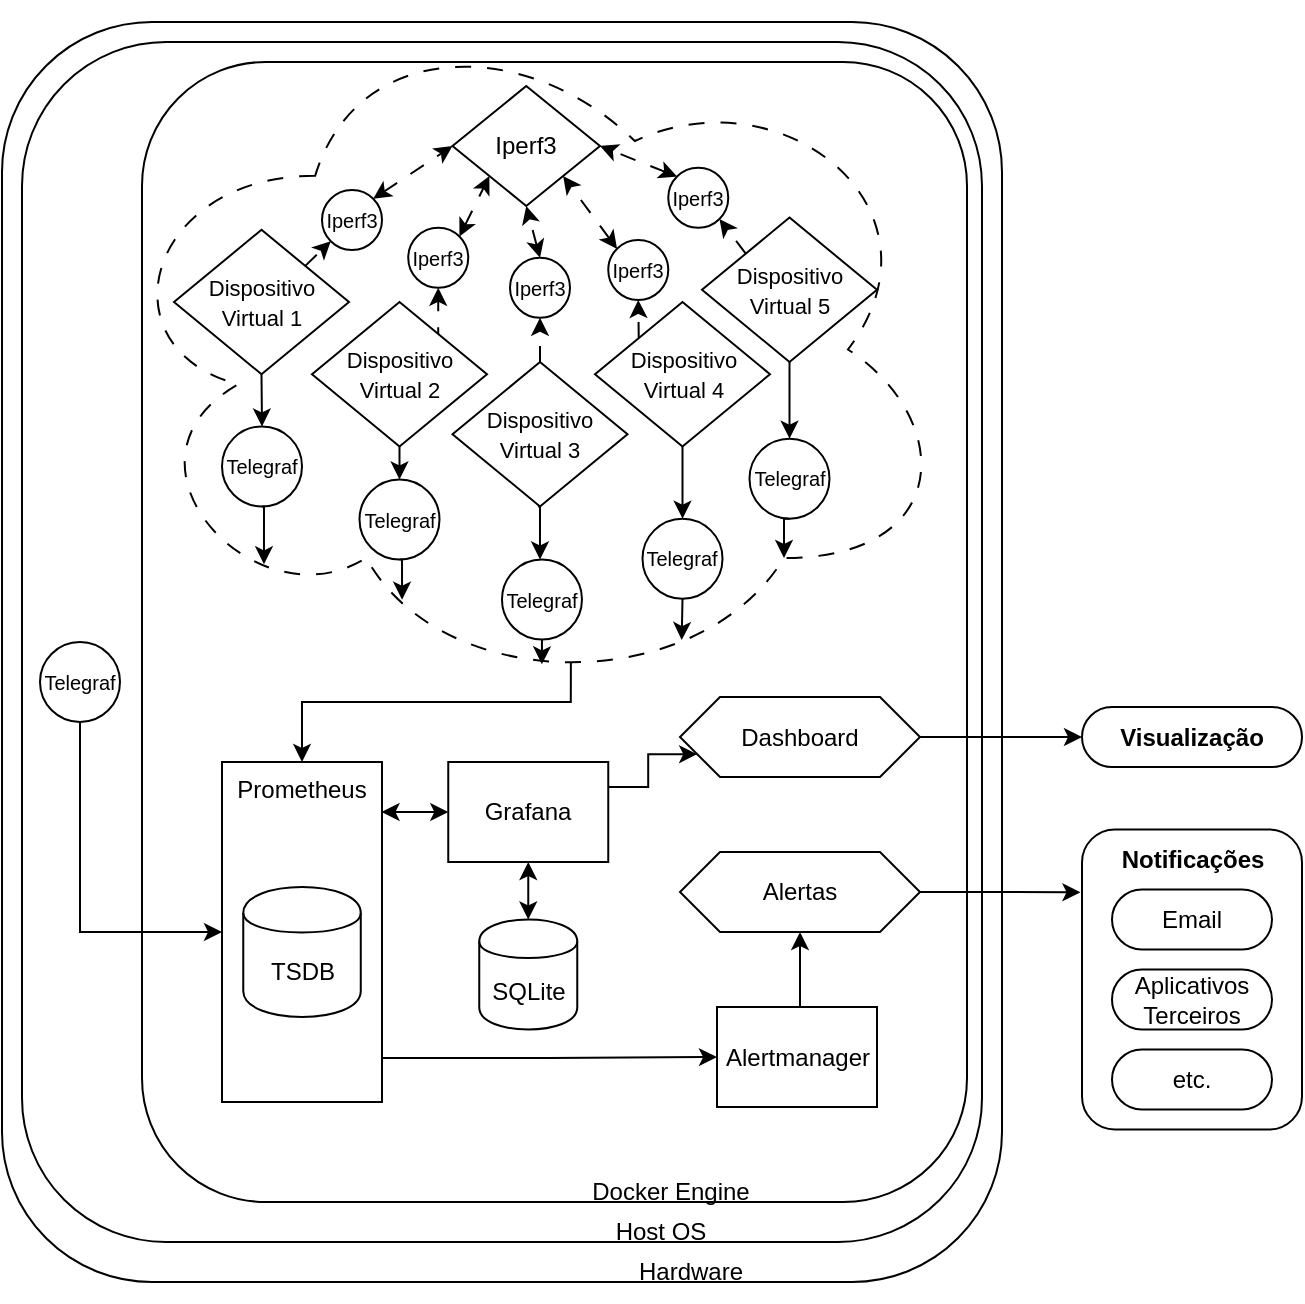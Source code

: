 <mxfile version="28.1.0">
  <diagram name="Page-1" id="xIOkTCL3K24IWR9tix57">
    <mxGraphModel dx="542" dy="482" grid="1" gridSize="10" guides="1" tooltips="1" connect="1" arrows="1" fold="1" page="1" pageScale="1" pageWidth="827" pageHeight="1169" math="0" shadow="0">
      <root>
        <mxCell id="0" />
        <mxCell id="1" style="" parent="0" />
        <mxCell id="3SZMAM52sG9_Gdmyh299-129" value="" style="rounded=1;whiteSpace=wrap;html=1;shadow=0;treeFolding=0;treeMoving=0;fixDash=0;collapsible=0;recursiveResize=1;expand=1;backgroundOutline=0;movableLabel=0;autosize=0;fixedWidth=0;comic=0;" parent="1" vertex="1">
          <mxGeometry x="240" y="470" width="500" height="630" as="geometry" />
        </mxCell>
        <mxCell id="3SZMAM52sG9_Gdmyh299-130" value="" style="rounded=1;whiteSpace=wrap;html=1;shadow=0;treeFolding=0;treeMoving=0;fixDash=0;collapsible=0;recursiveResize=1;expand=1;backgroundOutline=0;movableLabel=0;autosize=0;fixedWidth=0;comic=0;" parent="1" vertex="1">
          <mxGeometry x="250" y="480" width="480" height="600" as="geometry" />
        </mxCell>
        <mxCell id="3SZMAM52sG9_Gdmyh299-131" value="" style="rounded=1;whiteSpace=wrap;html=1;shadow=0;glass=0;perimeterSpacing=1;" parent="1" vertex="1">
          <mxGeometry x="310" y="490" width="412.5" height="570" as="geometry" />
        </mxCell>
        <mxCell id="3SZMAM52sG9_Gdmyh299-132" style="edgeStyle=orthogonalEdgeStyle;rounded=0;orthogonalLoop=1;jettySize=auto;html=1;exitX=0.55;exitY=0.95;exitDx=0;exitDy=0;exitPerimeter=0;entryX=0.5;entryY=0;entryDx=0;entryDy=0;shadow=0;" parent="1" source="3SZMAM52sG9_Gdmyh299-133" target="3SZMAM52sG9_Gdmyh299-136" edge="1">
          <mxGeometry relative="1" as="geometry">
            <Array as="points">
              <mxPoint x="524" y="810" />
              <mxPoint x="390" y="810" />
            </Array>
          </mxGeometry>
        </mxCell>
        <mxCell id="3SZMAM52sG9_Gdmyh299-133" value="" style="ellipse;shape=cloud;whiteSpace=wrap;html=1;rotation=0;dashed=1;dashPattern=8 8;shadow=0;" parent="1" vertex="1">
          <mxGeometry x="290" y="460" width="426.25" height="347.5" as="geometry" />
        </mxCell>
        <mxCell id="JFQzC-C9s6JUPjfdPCx0-2" style="edgeStyle=orthogonalEdgeStyle;rounded=0;orthogonalLoop=1;jettySize=auto;html=1;exitX=1;exitY=0.75;exitDx=0;exitDy=0;entryX=0;entryY=0.5;entryDx=0;entryDy=0;" edge="1" parent="1" source="3SZMAM52sG9_Gdmyh299-136" target="NnatkJBT9xsz4FV3scjZ-41">
          <mxGeometry relative="1" as="geometry">
            <Array as="points">
              <mxPoint x="430" y="988" />
              <mxPoint x="514" y="988" />
            </Array>
          </mxGeometry>
        </mxCell>
        <mxCell id="JFQzC-C9s6JUPjfdPCx0-3" style="edgeStyle=orthogonalEdgeStyle;rounded=0;orthogonalLoop=1;jettySize=auto;html=1;exitX=0.997;exitY=0.147;exitDx=0;exitDy=0;entryX=0;entryY=0.5;entryDx=0;entryDy=0;startArrow=classic;startFill=1;exitPerimeter=0;" edge="1" parent="1" source="3SZMAM52sG9_Gdmyh299-136" target="3SZMAM52sG9_Gdmyh299-139">
          <mxGeometry relative="1" as="geometry">
            <Array as="points" />
          </mxGeometry>
        </mxCell>
        <mxCell id="3SZMAM52sG9_Gdmyh299-136" value="Prometheus" style="html=1;whiteSpace=wrap;shadow=0;verticalAlign=top;" parent="1" vertex="1">
          <mxGeometry x="350" y="840" width="80" height="170" as="geometry" />
        </mxCell>
        <mxCell id="3SZMAM52sG9_Gdmyh299-137" style="edgeStyle=orthogonalEdgeStyle;rounded=0;orthogonalLoop=1;jettySize=auto;html=1;exitX=1;exitY=0.25;exitDx=0;exitDy=0;entryX=0;entryY=0.75;entryDx=0;entryDy=0;shadow=0;" parent="1" source="3SZMAM52sG9_Gdmyh299-139" target="3SZMAM52sG9_Gdmyh299-142" edge="1">
          <mxGeometry relative="1" as="geometry" />
        </mxCell>
        <mxCell id="NnatkJBT9xsz4FV3scjZ-47" style="edgeStyle=orthogonalEdgeStyle;rounded=0;orthogonalLoop=1;jettySize=auto;html=1;exitX=0.5;exitY=1;exitDx=0;exitDy=0;entryX=0.5;entryY=0;entryDx=0;entryDy=0;startArrow=classic;startFill=1;" parent="1" source="3SZMAM52sG9_Gdmyh299-139" target="NnatkJBT9xsz4FV3scjZ-46" edge="1">
          <mxGeometry relative="1" as="geometry" />
        </mxCell>
        <mxCell id="3SZMAM52sG9_Gdmyh299-139" value="&lt;div&gt;Grafana&lt;/div&gt;" style="html=1;whiteSpace=wrap;shadow=0;" parent="1" vertex="1">
          <mxGeometry x="463.13" y="840" width="80" height="50" as="geometry" />
        </mxCell>
        <mxCell id="3SZMAM52sG9_Gdmyh299-141" value="TSDB" style="shape=cylinder;whiteSpace=wrap;html=1;boundedLbl=1;backgroundOutline=1;shadow=0;" parent="1" vertex="1">
          <mxGeometry x="360.63" y="902.5" width="58.75" height="65" as="geometry" />
        </mxCell>
        <mxCell id="3SZMAM52sG9_Gdmyh299-142" value="&lt;div&gt;Dashboard&lt;/div&gt;" style="shape=hexagon;perimeter=hexagonPerimeter2;whiteSpace=wrap;html=1;fixedSize=1;shadow=0;" parent="1" vertex="1">
          <mxGeometry x="579" y="807.5" width="120" height="40" as="geometry" />
        </mxCell>
        <mxCell id="3SZMAM52sG9_Gdmyh299-144" value="&lt;div&gt;Alertas&lt;/div&gt;" style="shape=hexagon;perimeter=hexagonPerimeter2;whiteSpace=wrap;html=1;fixedSize=1;shadow=0;" parent="1" vertex="1">
          <mxGeometry x="579" y="885" width="120" height="40" as="geometry" />
        </mxCell>
        <mxCell id="3SZMAM52sG9_Gdmyh299-145" value="&lt;div&gt;Hardware&lt;/div&gt;" style="text;html=1;align=center;verticalAlign=middle;resizable=0;points=[];autosize=1;strokeColor=none;fillColor=none;shadow=0;" parent="1" vertex="1">
          <mxGeometry x="544" y="1080" width="80" height="30" as="geometry" />
        </mxCell>
        <mxCell id="3SZMAM52sG9_Gdmyh299-146" value="Host OS" style="text;html=1;align=center;verticalAlign=middle;resizable=0;points=[];autosize=1;strokeColor=none;fillColor=none;shadow=0;" parent="1" vertex="1">
          <mxGeometry x="534" y="1060" width="70" height="30" as="geometry" />
        </mxCell>
        <mxCell id="3SZMAM52sG9_Gdmyh299-147" value="&lt;div&gt;&lt;b&gt;Visualização&lt;/b&gt;&lt;/div&gt;" style="html=1;dashed=0;whiteSpace=wrap;shape=mxgraph.dfd.start;shadow=0;" parent="1" vertex="1">
          <mxGeometry x="780" y="812.5" width="110" height="30" as="geometry" />
        </mxCell>
        <mxCell id="3SZMAM52sG9_Gdmyh299-148" style="edgeStyle=orthogonalEdgeStyle;rounded=0;orthogonalLoop=1;jettySize=auto;html=1;exitX=1;exitY=0.5;exitDx=0;exitDy=0;entryX=0;entryY=0.5;entryDx=0;entryDy=0;entryPerimeter=0;shadow=0;" parent="1" source="3SZMAM52sG9_Gdmyh299-142" target="3SZMAM52sG9_Gdmyh299-147" edge="1">
          <mxGeometry relative="1" as="geometry" />
        </mxCell>
        <mxCell id="3SZMAM52sG9_Gdmyh299-149" value="&lt;div&gt;Docker Engine&lt;/div&gt;" style="text;html=1;align=center;verticalAlign=middle;resizable=0;points=[];autosize=1;strokeColor=none;fillColor=none;shadow=0;" parent="1" vertex="1">
          <mxGeometry x="524" y="1040" width="100" height="30" as="geometry" />
        </mxCell>
        <mxCell id="3SZMAM52sG9_Gdmyh299-151" value="" style="rounded=1;whiteSpace=wrap;html=1;shadow=0;glass=0;perimeterSpacing=1;" parent="1" vertex="1">
          <mxGeometry x="780" y="873.75" width="110" height="150" as="geometry" />
        </mxCell>
        <mxCell id="3SZMAM52sG9_Gdmyh299-152" value="Email" style="html=1;dashed=0;whiteSpace=wrap;shape=mxgraph.dfd.start;shadow=0;" parent="1" vertex="1">
          <mxGeometry x="795" y="903.75" width="80" height="30" as="geometry" />
        </mxCell>
        <mxCell id="3SZMAM52sG9_Gdmyh299-153" value="&lt;div&gt;Aplicativos Terceiros&lt;/div&gt;" style="html=1;dashed=0;whiteSpace=wrap;shape=mxgraph.dfd.start;shadow=0;" parent="1" vertex="1">
          <mxGeometry x="795" y="943.75" width="80" height="30" as="geometry" />
        </mxCell>
        <mxCell id="3SZMAM52sG9_Gdmyh299-154" value="&lt;div&gt;etc.&lt;/div&gt;" style="html=1;dashed=0;whiteSpace=wrap;shape=mxgraph.dfd.start;shadow=0;" parent="1" vertex="1">
          <mxGeometry x="795" y="983.75" width="80" height="30" as="geometry" />
        </mxCell>
        <mxCell id="3SZMAM52sG9_Gdmyh299-155" value="&lt;div&gt;&lt;b&gt;Notificações&lt;/b&gt;&lt;/div&gt;" style="text;html=1;align=center;verticalAlign=middle;resizable=0;points=[];autosize=1;strokeColor=none;fillColor=none;shadow=0;" parent="1" vertex="1">
          <mxGeometry x="790" y="873.75" width="90" height="30" as="geometry" />
        </mxCell>
        <mxCell id="NnatkJBT9xsz4FV3scjZ-24" style="edgeStyle=orthogonalEdgeStyle;rounded=0;orthogonalLoop=1;jettySize=auto;html=1;exitX=0.5;exitY=1;exitDx=0;exitDy=0;entryX=0.5;entryY=0;entryDx=0;entryDy=0;" parent="1" source="3SZMAM52sG9_Gdmyh299-159" target="NnatkJBT9xsz4FV3scjZ-18" edge="1">
          <mxGeometry relative="1" as="geometry" />
        </mxCell>
        <mxCell id="NnatkJBT9xsz4FV3scjZ-54" style="rounded=0;orthogonalLoop=1;jettySize=auto;html=1;exitX=1;exitY=0;exitDx=0;exitDy=0;entryX=0;entryY=1;entryDx=0;entryDy=0;dashed=1;dashPattern=8 8;" parent="1" source="3SZMAM52sG9_Gdmyh299-159" target="NnatkJBT9xsz4FV3scjZ-49" edge="1">
          <mxGeometry relative="1" as="geometry" />
        </mxCell>
        <mxCell id="3SZMAM52sG9_Gdmyh299-159" value="&lt;font style=&quot;font-size: 11px;&quot;&gt;Dispositivo Virtual 1&lt;/font&gt;" style="rhombus;whiteSpace=wrap;html=1;shadow=0;" parent="1" vertex="1">
          <mxGeometry x="326" y="573.89" width="87.5" height="72.22" as="geometry" />
        </mxCell>
        <mxCell id="NnatkJBT9xsz4FV3scjZ-40" style="edgeStyle=orthogonalEdgeStyle;rounded=0;orthogonalLoop=1;jettySize=auto;html=1;exitX=0.5;exitY=1;exitDx=0;exitDy=0;entryX=0;entryY=0.5;entryDx=0;entryDy=0;" parent="1" source="NnatkJBT9xsz4FV3scjZ-1" target="3SZMAM52sG9_Gdmyh299-136" edge="1">
          <mxGeometry relative="1" as="geometry" />
        </mxCell>
        <mxCell id="NnatkJBT9xsz4FV3scjZ-1" value="Telegraf" style="ellipse;whiteSpace=wrap;html=1;aspect=fixed;shadow=0;fontSize=10;" parent="1" vertex="1">
          <mxGeometry x="259" y="780" width="40" height="40" as="geometry" />
        </mxCell>
        <mxCell id="NnatkJBT9xsz4FV3scjZ-25" style="edgeStyle=orthogonalEdgeStyle;rounded=0;orthogonalLoop=1;jettySize=auto;html=1;exitX=0.5;exitY=1;exitDx=0;exitDy=0;entryX=0.5;entryY=0;entryDx=0;entryDy=0;" parent="1" source="NnatkJBT9xsz4FV3scjZ-2" target="NnatkJBT9xsz4FV3scjZ-20" edge="1">
          <mxGeometry relative="1" as="geometry" />
        </mxCell>
        <mxCell id="NnatkJBT9xsz4FV3scjZ-55" style="edgeStyle=orthogonalEdgeStyle;rounded=0;orthogonalLoop=1;jettySize=auto;html=1;exitX=1;exitY=0;exitDx=0;exitDy=0;entryX=0.5;entryY=1;entryDx=0;entryDy=0;dashed=1;dashPattern=8 8;" parent="1" source="NnatkJBT9xsz4FV3scjZ-2" target="NnatkJBT9xsz4FV3scjZ-50" edge="1">
          <mxGeometry relative="1" as="geometry" />
        </mxCell>
        <mxCell id="NnatkJBT9xsz4FV3scjZ-2" value="&lt;font style=&quot;font-size: 11px;&quot;&gt;Dispositivo Virtual 2&lt;/font&gt;" style="rhombus;whiteSpace=wrap;html=1;shadow=0;" parent="1" vertex="1">
          <mxGeometry x="395" y="610" width="87.5" height="72.22" as="geometry" />
        </mxCell>
        <mxCell id="NnatkJBT9xsz4FV3scjZ-63" style="edgeStyle=orthogonalEdgeStyle;rounded=0;orthogonalLoop=1;jettySize=auto;html=1;exitX=0.5;exitY=0;exitDx=0;exitDy=0;entryX=0.5;entryY=1;entryDx=0;entryDy=0;dashed=1;dashPattern=8 8;" parent="1" source="NnatkJBT9xsz4FV3scjZ-3" target="NnatkJBT9xsz4FV3scjZ-51" edge="1">
          <mxGeometry relative="1" as="geometry" />
        </mxCell>
        <mxCell id="NnatkJBT9xsz4FV3scjZ-65" style="edgeStyle=orthogonalEdgeStyle;rounded=0;orthogonalLoop=1;jettySize=auto;html=1;exitX=0.5;exitY=1;exitDx=0;exitDy=0;entryX=0.5;entryY=0;entryDx=0;entryDy=0;" parent="1" edge="1">
          <mxGeometry relative="1" as="geometry">
            <mxPoint x="508" y="712.22" as="sourcePoint" />
            <mxPoint x="508.99" y="738.75" as="targetPoint" />
          </mxGeometry>
        </mxCell>
        <mxCell id="NnatkJBT9xsz4FV3scjZ-3" value="&lt;font style=&quot;font-size: 11px;&quot;&gt;Dispositivo Virtual 3&lt;/font&gt;" style="rhombus;whiteSpace=wrap;html=1;shadow=0;" parent="1" vertex="1">
          <mxGeometry x="465.25" y="640" width="87.5" height="72.22" as="geometry" />
        </mxCell>
        <mxCell id="NnatkJBT9xsz4FV3scjZ-29" style="edgeStyle=orthogonalEdgeStyle;rounded=0;orthogonalLoop=1;jettySize=auto;html=1;exitX=0.5;exitY=1;exitDx=0;exitDy=0;entryX=0.5;entryY=0;entryDx=0;entryDy=0;" parent="1" source="NnatkJBT9xsz4FV3scjZ-4" target="NnatkJBT9xsz4FV3scjZ-19" edge="1">
          <mxGeometry relative="1" as="geometry" />
        </mxCell>
        <mxCell id="NnatkJBT9xsz4FV3scjZ-58" style="rounded=0;orthogonalLoop=1;jettySize=auto;html=1;exitX=0;exitY=0;exitDx=0;exitDy=0;entryX=1;entryY=1;entryDx=0;entryDy=0;dashed=1;dashPattern=8 8;" parent="1" source="NnatkJBT9xsz4FV3scjZ-4" target="NnatkJBT9xsz4FV3scjZ-53" edge="1">
          <mxGeometry relative="1" as="geometry" />
        </mxCell>
        <mxCell id="NnatkJBT9xsz4FV3scjZ-4" value="&lt;font style=&quot;font-size: 11px;&quot;&gt;Dispositivo Virtual 5&lt;/font&gt;" style="rhombus;whiteSpace=wrap;html=1;shadow=0;" parent="1" vertex="1">
          <mxGeometry x="590" y="567.78" width="87.5" height="72.22" as="geometry" />
        </mxCell>
        <mxCell id="NnatkJBT9xsz4FV3scjZ-28" style="edgeStyle=orthogonalEdgeStyle;rounded=0;orthogonalLoop=1;jettySize=auto;html=1;exitX=0.5;exitY=1;exitDx=0;exitDy=0;entryX=0.5;entryY=0;entryDx=0;entryDy=0;" parent="1" source="NnatkJBT9xsz4FV3scjZ-5" target="NnatkJBT9xsz4FV3scjZ-21" edge="1">
          <mxGeometry relative="1" as="geometry" />
        </mxCell>
        <mxCell id="NnatkJBT9xsz4FV3scjZ-57" style="edgeStyle=orthogonalEdgeStyle;rounded=0;orthogonalLoop=1;jettySize=auto;html=1;exitX=0;exitY=0;exitDx=0;exitDy=0;entryX=0.5;entryY=1;entryDx=0;entryDy=0;dashed=1;dashPattern=8 8;" parent="1" source="NnatkJBT9xsz4FV3scjZ-5" target="NnatkJBT9xsz4FV3scjZ-52" edge="1">
          <mxGeometry relative="1" as="geometry" />
        </mxCell>
        <mxCell id="NnatkJBT9xsz4FV3scjZ-5" value="&lt;div&gt;&lt;font style=&quot;font-size: 11px;&quot;&gt;Dispositivo Virtual 4&lt;/font&gt;&lt;/div&gt;" style="rhombus;whiteSpace=wrap;html=1;shadow=0;" parent="1" vertex="1">
          <mxGeometry x="536.5" y="610" width="87.5" height="72.22" as="geometry" />
        </mxCell>
        <mxCell id="NnatkJBT9xsz4FV3scjZ-14" value="Iperf3" style="rhombus;whiteSpace=wrap;html=1;shadow=0;" parent="1" vertex="1">
          <mxGeometry x="465.25" y="502" width="73.75" height="60" as="geometry" />
        </mxCell>
        <mxCell id="NnatkJBT9xsz4FV3scjZ-17" value="Telegraf" style="ellipse;whiteSpace=wrap;html=1;aspect=fixed;shadow=0;fontSize=10;" parent="1" vertex="1">
          <mxGeometry x="489.99" y="738.75" width="40" height="40" as="geometry" />
        </mxCell>
        <mxCell id="NnatkJBT9xsz4FV3scjZ-18" value="Telegraf" style="ellipse;whiteSpace=wrap;html=1;aspect=fixed;shadow=0;fontSize=10;" parent="1" vertex="1">
          <mxGeometry x="350" y="672.22" width="40" height="40" as="geometry" />
        </mxCell>
        <mxCell id="NnatkJBT9xsz4FV3scjZ-19" value="Telegraf" style="ellipse;whiteSpace=wrap;html=1;aspect=fixed;shadow=0;fontSize=10;" parent="1" vertex="1">
          <mxGeometry x="613.75" y="678.33" width="40" height="40" as="geometry" />
        </mxCell>
        <mxCell id="NnatkJBT9xsz4FV3scjZ-20" value="Telegraf" style="ellipse;whiteSpace=wrap;html=1;aspect=fixed;shadow=0;fontSize=10;" parent="1" vertex="1">
          <mxGeometry x="418.75" y="698.75" width="40" height="40" as="geometry" />
        </mxCell>
        <mxCell id="NnatkJBT9xsz4FV3scjZ-21" value="Telegraf" style="ellipse;whiteSpace=wrap;html=1;aspect=fixed;shadow=0;fontSize=10;" parent="1" vertex="1">
          <mxGeometry x="560.25" y="718.33" width="40" height="40" as="geometry" />
        </mxCell>
        <mxCell id="NnatkJBT9xsz4FV3scjZ-31" style="edgeStyle=orthogonalEdgeStyle;rounded=0;orthogonalLoop=1;jettySize=auto;html=1;exitX=0.5;exitY=1;exitDx=0;exitDy=0;entryX=0.19;entryY=0.809;entryDx=0;entryDy=0;entryPerimeter=0;" parent="1" source="NnatkJBT9xsz4FV3scjZ-18" target="3SZMAM52sG9_Gdmyh299-133" edge="1">
          <mxGeometry relative="1" as="geometry" />
        </mxCell>
        <mxCell id="NnatkJBT9xsz4FV3scjZ-33" style="edgeStyle=orthogonalEdgeStyle;rounded=0;orthogonalLoop=1;jettySize=auto;html=1;exitX=0.5;exitY=1;exitDx=0;exitDy=0;entryX=0.352;entryY=0.86;entryDx=0;entryDy=0;entryPerimeter=0;" parent="1" source="NnatkJBT9xsz4FV3scjZ-20" target="3SZMAM52sG9_Gdmyh299-133" edge="1">
          <mxGeometry relative="1" as="geometry" />
        </mxCell>
        <mxCell id="NnatkJBT9xsz4FV3scjZ-35" style="edgeStyle=orthogonalEdgeStyle;rounded=0;orthogonalLoop=1;jettySize=auto;html=1;exitX=0.5;exitY=1;exitDx=0;exitDy=0;entryX=0.68;entryY=0.918;entryDx=0;entryDy=0;entryPerimeter=0;" parent="1" source="NnatkJBT9xsz4FV3scjZ-21" target="3SZMAM52sG9_Gdmyh299-133" edge="1">
          <mxGeometry relative="1" as="geometry" />
        </mxCell>
        <mxCell id="NnatkJBT9xsz4FV3scjZ-37" style="edgeStyle=orthogonalEdgeStyle;rounded=0;orthogonalLoop=1;jettySize=auto;html=1;exitX=0.5;exitY=1;exitDx=0;exitDy=0;entryX=0.516;entryY=0.953;entryDx=0;entryDy=0;entryPerimeter=0;" parent="1" source="NnatkJBT9xsz4FV3scjZ-17" target="3SZMAM52sG9_Gdmyh299-133" edge="1">
          <mxGeometry relative="1" as="geometry" />
        </mxCell>
        <mxCell id="NnatkJBT9xsz4FV3scjZ-39" style="edgeStyle=orthogonalEdgeStyle;rounded=0;orthogonalLoop=1;jettySize=auto;html=1;exitX=0.5;exitY=1;exitDx=0;exitDy=0;entryX=0.8;entryY=0.8;entryDx=0;entryDy=0;entryPerimeter=0;" parent="1" source="NnatkJBT9xsz4FV3scjZ-19" target="3SZMAM52sG9_Gdmyh299-133" edge="1">
          <mxGeometry relative="1" as="geometry" />
        </mxCell>
        <mxCell id="NnatkJBT9xsz4FV3scjZ-45" style="edgeStyle=orthogonalEdgeStyle;rounded=0;orthogonalLoop=1;jettySize=auto;html=1;exitX=0.5;exitY=0;exitDx=0;exitDy=0;entryX=0.5;entryY=1;entryDx=0;entryDy=0;" parent="1" source="NnatkJBT9xsz4FV3scjZ-41" target="3SZMAM52sG9_Gdmyh299-144" edge="1">
          <mxGeometry relative="1" as="geometry" />
        </mxCell>
        <mxCell id="NnatkJBT9xsz4FV3scjZ-41" value="Alertmanager" style="html=1;whiteSpace=wrap;shadow=0;" parent="1" vertex="1">
          <mxGeometry x="597.5" y="962.5" width="80" height="50" as="geometry" />
        </mxCell>
        <mxCell id="NnatkJBT9xsz4FV3scjZ-46" value="SQLite" style="shape=cylinder;whiteSpace=wrap;html=1;boundedLbl=1;backgroundOutline=1;shadow=0;" parent="1" vertex="1">
          <mxGeometry x="478.63" y="918.75" width="49" height="55" as="geometry" />
        </mxCell>
        <mxCell id="NnatkJBT9xsz4FV3scjZ-66" style="rounded=0;orthogonalLoop=1;jettySize=auto;html=1;exitX=1;exitY=0;exitDx=0;exitDy=0;entryX=0;entryY=0.5;entryDx=0;entryDy=0;flowAnimation=0;curved=0;dashed=1;startArrow=classic;startFill=1;dashPattern=8 8;" parent="1" source="NnatkJBT9xsz4FV3scjZ-49" target="NnatkJBT9xsz4FV3scjZ-14" edge="1">
          <mxGeometry relative="1" as="geometry" />
        </mxCell>
        <mxCell id="NnatkJBT9xsz4FV3scjZ-49" value="Iperf3" style="ellipse;whiteSpace=wrap;html=1;aspect=fixed;shadow=0;fontSize=10;" parent="1" vertex="1">
          <mxGeometry x="400" y="554" width="30" height="30" as="geometry" />
        </mxCell>
        <mxCell id="NnatkJBT9xsz4FV3scjZ-67" style="rounded=0;orthogonalLoop=1;jettySize=auto;html=1;exitX=1;exitY=0;exitDx=0;exitDy=0;entryX=0;entryY=1;entryDx=0;entryDy=0;flowAnimation=0;curved=0;dashed=1;startArrow=classic;startFill=1;dashPattern=8 8;" parent="1" source="NnatkJBT9xsz4FV3scjZ-50" target="NnatkJBT9xsz4FV3scjZ-14" edge="1">
          <mxGeometry relative="1" as="geometry" />
        </mxCell>
        <mxCell id="NnatkJBT9xsz4FV3scjZ-50" value="Iperf3" style="ellipse;whiteSpace=wrap;html=1;aspect=fixed;shadow=0;fontSize=10;" parent="1" vertex="1">
          <mxGeometry x="443.12" y="572.89" width="30" height="30" as="geometry" />
        </mxCell>
        <mxCell id="NnatkJBT9xsz4FV3scjZ-68" style="rounded=0;orthogonalLoop=1;jettySize=auto;html=1;exitX=0.5;exitY=0;exitDx=0;exitDy=0;entryX=0.5;entryY=1;entryDx=0;entryDy=0;flowAnimation=0;curved=0;dashed=1;startArrow=classic;startFill=1;dashPattern=8 8;" parent="1" source="NnatkJBT9xsz4FV3scjZ-51" target="NnatkJBT9xsz4FV3scjZ-14" edge="1">
          <mxGeometry relative="1" as="geometry" />
        </mxCell>
        <mxCell id="NnatkJBT9xsz4FV3scjZ-51" value="Iperf3" style="ellipse;whiteSpace=wrap;html=1;aspect=fixed;shadow=0;fontSize=10;" parent="1" vertex="1">
          <mxGeometry x="494" y="587.89" width="30" height="30" as="geometry" />
        </mxCell>
        <mxCell id="NnatkJBT9xsz4FV3scjZ-69" style="rounded=0;orthogonalLoop=1;jettySize=auto;html=1;exitX=0;exitY=0;exitDx=0;exitDy=0;entryX=1;entryY=1;entryDx=0;entryDy=0;flowAnimation=0;curved=0;dashed=1;startArrow=classic;startFill=1;dashPattern=8 8;" parent="1" source="NnatkJBT9xsz4FV3scjZ-52" target="NnatkJBT9xsz4FV3scjZ-14" edge="1">
          <mxGeometry relative="1" as="geometry" />
        </mxCell>
        <mxCell id="NnatkJBT9xsz4FV3scjZ-52" value="Iperf3" style="ellipse;whiteSpace=wrap;html=1;aspect=fixed;shadow=0;fontSize=10;" parent="1" vertex="1">
          <mxGeometry x="543.13" y="579" width="30" height="30" as="geometry" />
        </mxCell>
        <mxCell id="NnatkJBT9xsz4FV3scjZ-70" style="rounded=0;orthogonalLoop=1;jettySize=auto;html=1;exitX=0;exitY=0;exitDx=0;exitDy=0;entryX=1;entryY=0.5;entryDx=0;entryDy=0;flowAnimation=0;curved=0;dashed=1;startArrow=classic;startFill=1;dashPattern=8 8;" parent="1" source="NnatkJBT9xsz4FV3scjZ-53" target="NnatkJBT9xsz4FV3scjZ-14" edge="1">
          <mxGeometry relative="1" as="geometry" />
        </mxCell>
        <mxCell id="NnatkJBT9xsz4FV3scjZ-53" value="Iperf3" style="ellipse;whiteSpace=wrap;html=1;aspect=fixed;shadow=0;fontSize=10;" parent="1" vertex="1">
          <mxGeometry x="573.13" y="542.89" width="30" height="30" as="geometry" />
        </mxCell>
        <mxCell id="7DoHHPpg7aaA5cZfHPbh-3" style="edgeStyle=orthogonalEdgeStyle;rounded=0;orthogonalLoop=1;jettySize=auto;html=1;exitX=1;exitY=0.5;exitDx=0;exitDy=0;entryX=0.002;entryY=0.213;entryDx=0;entryDy=0;entryPerimeter=0;" parent="1" source="3SZMAM52sG9_Gdmyh299-144" target="3SZMAM52sG9_Gdmyh299-151" edge="1">
          <mxGeometry relative="1" as="geometry" />
        </mxCell>
      </root>
    </mxGraphModel>
  </diagram>
</mxfile>
